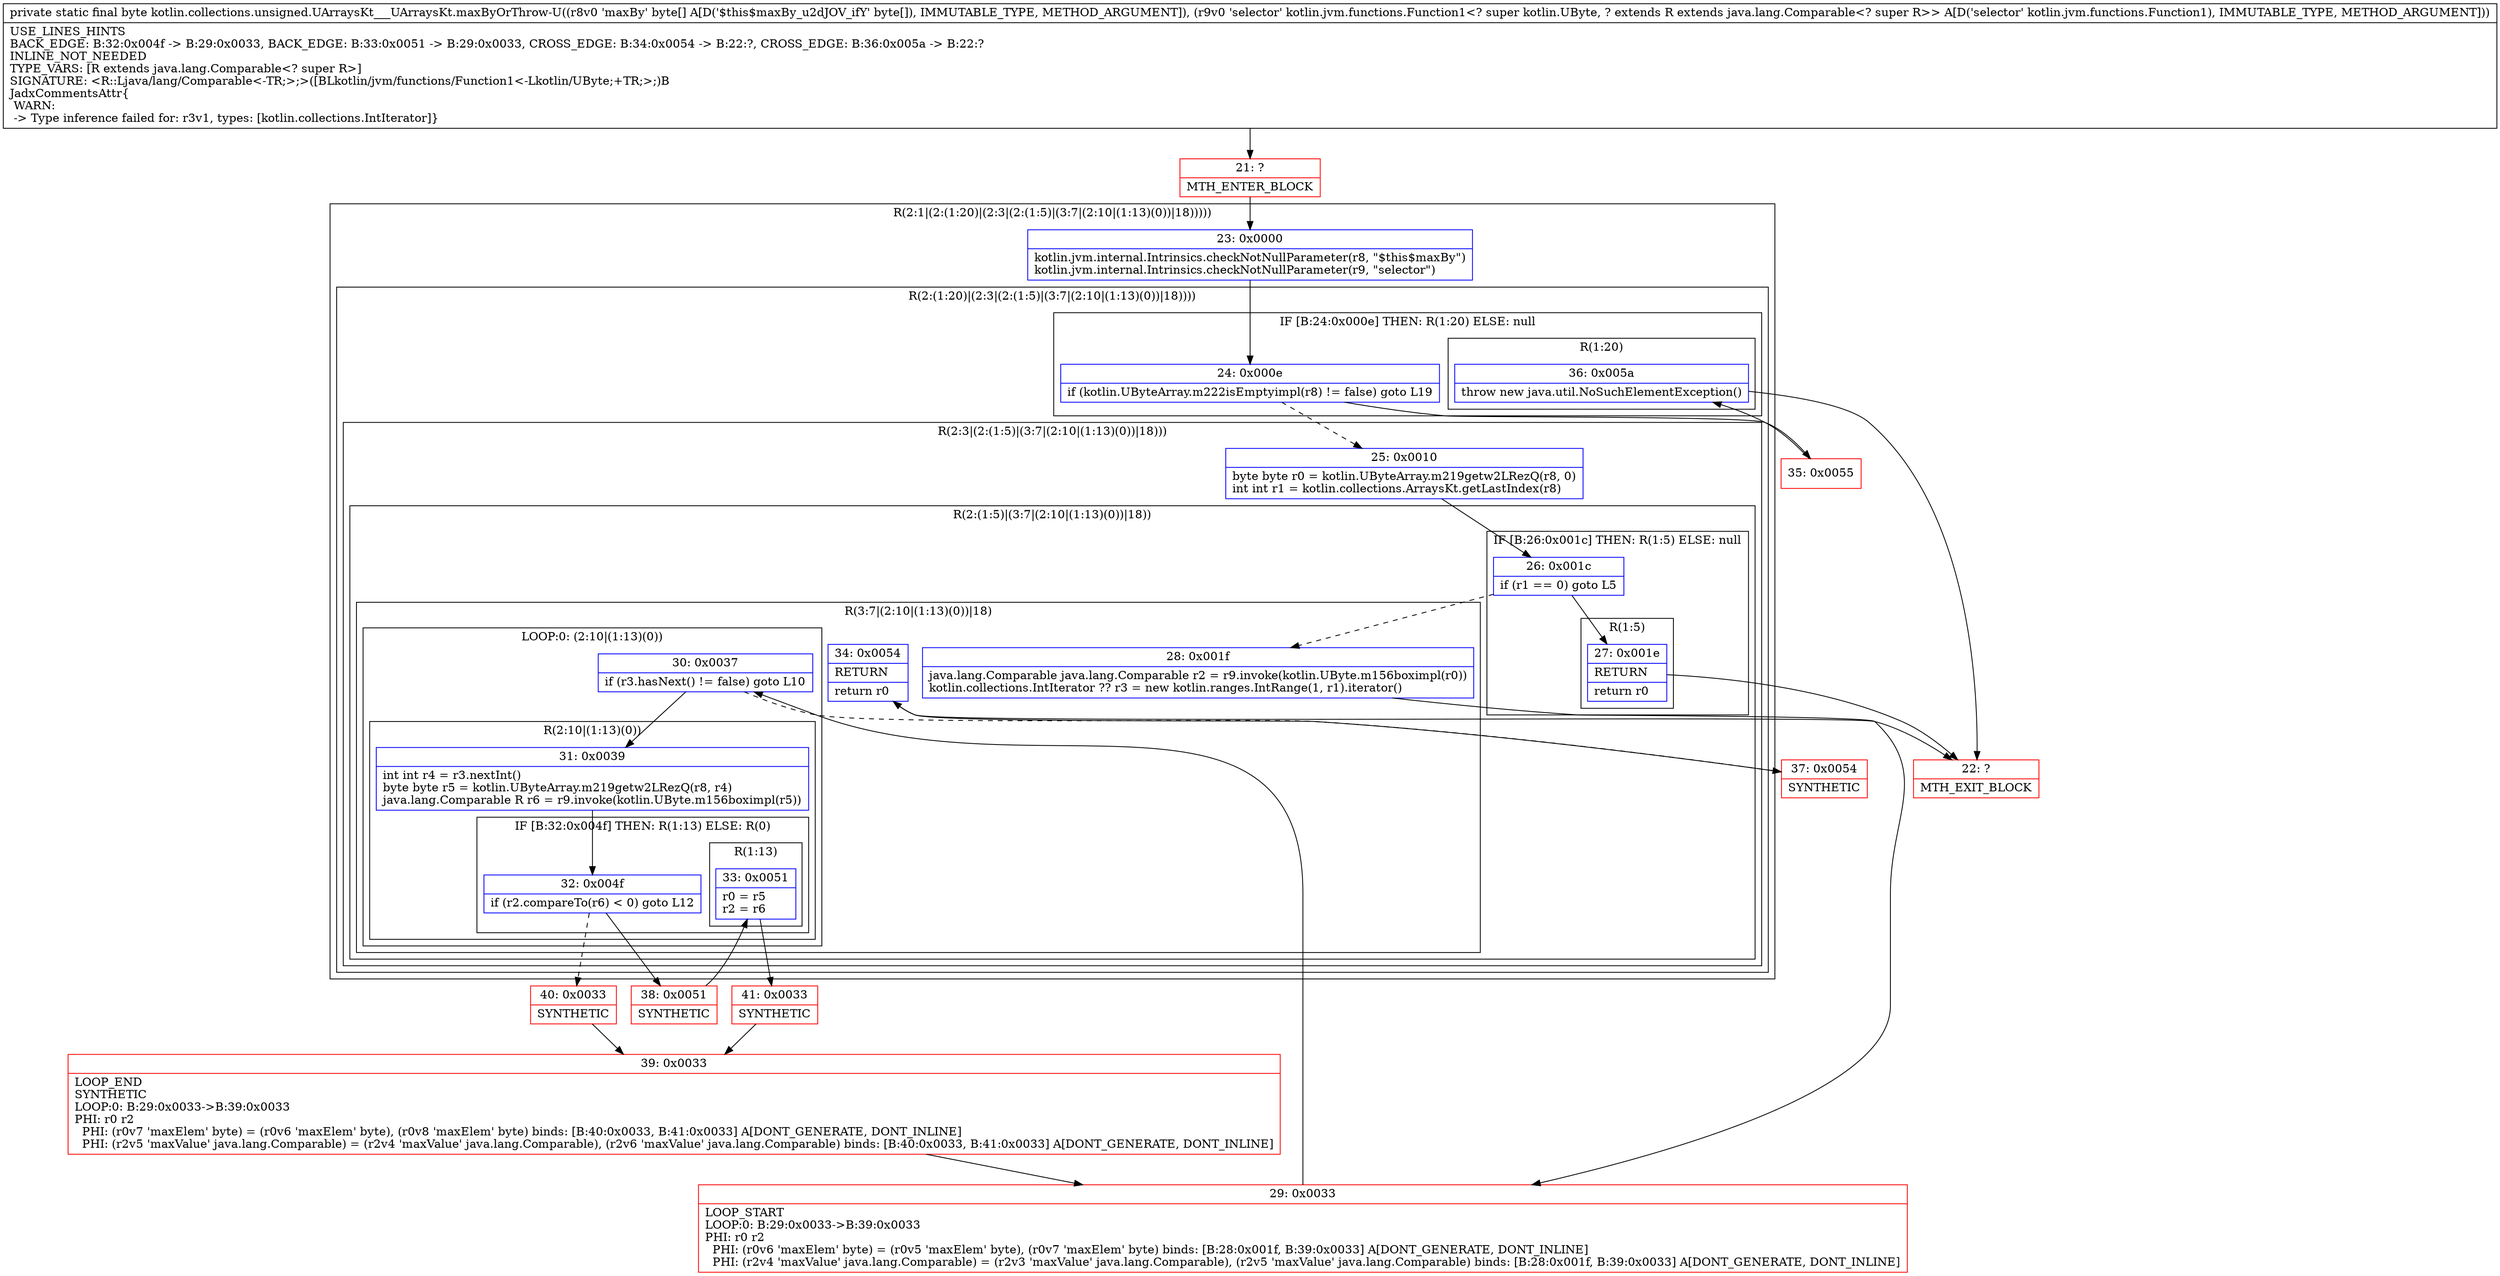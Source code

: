 digraph "CFG forkotlin.collections.unsigned.UArraysKt___UArraysKt.maxByOrThrow\-U([BLkotlin\/jvm\/functions\/Function1;)B" {
subgraph cluster_Region_1265340274 {
label = "R(2:1|(2:(1:20)|(2:3|(2:(1:5)|(3:7|(2:10|(1:13)(0))|18)))))";
node [shape=record,color=blue];
Node_23 [shape=record,label="{23\:\ 0x0000|kotlin.jvm.internal.Intrinsics.checkNotNullParameter(r8, \"$this$maxBy\")\lkotlin.jvm.internal.Intrinsics.checkNotNullParameter(r9, \"selector\")\l}"];
subgraph cluster_Region_1703695057 {
label = "R(2:(1:20)|(2:3|(2:(1:5)|(3:7|(2:10|(1:13)(0))|18))))";
node [shape=record,color=blue];
subgraph cluster_IfRegion_844133567 {
label = "IF [B:24:0x000e] THEN: R(1:20) ELSE: null";
node [shape=record,color=blue];
Node_24 [shape=record,label="{24\:\ 0x000e|if (kotlin.UByteArray.m222isEmptyimpl(r8) != false) goto L19\l}"];
subgraph cluster_Region_1305924375 {
label = "R(1:20)";
node [shape=record,color=blue];
Node_36 [shape=record,label="{36\:\ 0x005a|throw new java.util.NoSuchElementException()\l}"];
}
}
subgraph cluster_Region_815680117 {
label = "R(2:3|(2:(1:5)|(3:7|(2:10|(1:13)(0))|18)))";
node [shape=record,color=blue];
Node_25 [shape=record,label="{25\:\ 0x0010|byte byte r0 = kotlin.UByteArray.m219getw2LRezQ(r8, 0)\lint int r1 = kotlin.collections.ArraysKt.getLastIndex(r8)\l}"];
subgraph cluster_Region_1515312576 {
label = "R(2:(1:5)|(3:7|(2:10|(1:13)(0))|18))";
node [shape=record,color=blue];
subgraph cluster_IfRegion_1674402180 {
label = "IF [B:26:0x001c] THEN: R(1:5) ELSE: null";
node [shape=record,color=blue];
Node_26 [shape=record,label="{26\:\ 0x001c|if (r1 == 0) goto L5\l}"];
subgraph cluster_Region_292666688 {
label = "R(1:5)";
node [shape=record,color=blue];
Node_27 [shape=record,label="{27\:\ 0x001e|RETURN\l|return r0\l}"];
}
}
subgraph cluster_Region_566387243 {
label = "R(3:7|(2:10|(1:13)(0))|18)";
node [shape=record,color=blue];
Node_28 [shape=record,label="{28\:\ 0x001f|java.lang.Comparable java.lang.Comparable r2 = r9.invoke(kotlin.UByte.m156boximpl(r0))\lkotlin.collections.IntIterator ?? r3 = new kotlin.ranges.IntRange(1, r1).iterator()\l}"];
subgraph cluster_LoopRegion_196838597 {
label = "LOOP:0: (2:10|(1:13)(0))";
node [shape=record,color=blue];
Node_30 [shape=record,label="{30\:\ 0x0037|if (r3.hasNext() != false) goto L10\l}"];
subgraph cluster_Region_970620067 {
label = "R(2:10|(1:13)(0))";
node [shape=record,color=blue];
Node_31 [shape=record,label="{31\:\ 0x0039|int int r4 = r3.nextInt()\lbyte byte r5 = kotlin.UByteArray.m219getw2LRezQ(r8, r4)\ljava.lang.Comparable R r6 = r9.invoke(kotlin.UByte.m156boximpl(r5))\l}"];
subgraph cluster_IfRegion_398237903 {
label = "IF [B:32:0x004f] THEN: R(1:13) ELSE: R(0)";
node [shape=record,color=blue];
Node_32 [shape=record,label="{32\:\ 0x004f|if (r2.compareTo(r6) \< 0) goto L12\l}"];
subgraph cluster_Region_1795416258 {
label = "R(1:13)";
node [shape=record,color=blue];
Node_33 [shape=record,label="{33\:\ 0x0051|r0 = r5\lr2 = r6\l}"];
}
subgraph cluster_Region_1573654145 {
label = "R(0)";
node [shape=record,color=blue];
}
}
}
}
Node_34 [shape=record,label="{34\:\ 0x0054|RETURN\l|return r0\l}"];
}
}
}
}
}
Node_21 [shape=record,color=red,label="{21\:\ ?|MTH_ENTER_BLOCK\l}"];
Node_22 [shape=record,color=red,label="{22\:\ ?|MTH_EXIT_BLOCK\l}"];
Node_29 [shape=record,color=red,label="{29\:\ 0x0033|LOOP_START\lLOOP:0: B:29:0x0033\-\>B:39:0x0033\lPHI: r0 r2 \l  PHI: (r0v6 'maxElem' byte) = (r0v5 'maxElem' byte), (r0v7 'maxElem' byte) binds: [B:28:0x001f, B:39:0x0033] A[DONT_GENERATE, DONT_INLINE]\l  PHI: (r2v4 'maxValue' java.lang.Comparable) = (r2v3 'maxValue' java.lang.Comparable), (r2v5 'maxValue' java.lang.Comparable) binds: [B:28:0x001f, B:39:0x0033] A[DONT_GENERATE, DONT_INLINE]\l}"];
Node_38 [shape=record,color=red,label="{38\:\ 0x0051|SYNTHETIC\l}"];
Node_41 [shape=record,color=red,label="{41\:\ 0x0033|SYNTHETIC\l}"];
Node_39 [shape=record,color=red,label="{39\:\ 0x0033|LOOP_END\lSYNTHETIC\lLOOP:0: B:29:0x0033\-\>B:39:0x0033\lPHI: r0 r2 \l  PHI: (r0v7 'maxElem' byte) = (r0v6 'maxElem' byte), (r0v8 'maxElem' byte) binds: [B:40:0x0033, B:41:0x0033] A[DONT_GENERATE, DONT_INLINE]\l  PHI: (r2v5 'maxValue' java.lang.Comparable) = (r2v4 'maxValue' java.lang.Comparable), (r2v6 'maxValue' java.lang.Comparable) binds: [B:40:0x0033, B:41:0x0033] A[DONT_GENERATE, DONT_INLINE]\l}"];
Node_40 [shape=record,color=red,label="{40\:\ 0x0033|SYNTHETIC\l}"];
Node_37 [shape=record,color=red,label="{37\:\ 0x0054|SYNTHETIC\l}"];
Node_35 [shape=record,color=red,label="{35\:\ 0x0055}"];
MethodNode[shape=record,label="{private static final byte kotlin.collections.unsigned.UArraysKt___UArraysKt.maxByOrThrow\-U((r8v0 'maxBy' byte[] A[D('$this$maxBy_u2dJOV_ifY' byte[]), IMMUTABLE_TYPE, METHOD_ARGUMENT]), (r9v0 'selector' kotlin.jvm.functions.Function1\<? super kotlin.UByte, ? extends R extends java.lang.Comparable\<? super R\>\> A[D('selector' kotlin.jvm.functions.Function1), IMMUTABLE_TYPE, METHOD_ARGUMENT]))  | USE_LINES_HINTS\lBACK_EDGE: B:32:0x004f \-\> B:29:0x0033, BACK_EDGE: B:33:0x0051 \-\> B:29:0x0033, CROSS_EDGE: B:34:0x0054 \-\> B:22:?, CROSS_EDGE: B:36:0x005a \-\> B:22:?\lINLINE_NOT_NEEDED\lTYPE_VARS: [R extends java.lang.Comparable\<? super R\>]\lSIGNATURE: \<R::Ljava\/lang\/Comparable\<\-TR;\>;\>([BLkotlin\/jvm\/functions\/Function1\<\-Lkotlin\/UByte;+TR;\>;)B\lJadxCommentsAttr\{\l WARN: \l \-\> Type inference failed for: r3v1, types: [kotlin.collections.IntIterator]\}\l}"];
MethodNode -> Node_21;Node_23 -> Node_24;
Node_24 -> Node_25[style=dashed];
Node_24 -> Node_35;
Node_36 -> Node_22;
Node_25 -> Node_26;
Node_26 -> Node_27;
Node_26 -> Node_28[style=dashed];
Node_27 -> Node_22;
Node_28 -> Node_29;
Node_30 -> Node_31;
Node_30 -> Node_37[style=dashed];
Node_31 -> Node_32;
Node_32 -> Node_38;
Node_32 -> Node_40[style=dashed];
Node_33 -> Node_41;
Node_34 -> Node_22;
Node_21 -> Node_23;
Node_29 -> Node_30;
Node_38 -> Node_33;
Node_41 -> Node_39;
Node_39 -> Node_29;
Node_40 -> Node_39;
Node_37 -> Node_34;
Node_35 -> Node_36;
}


